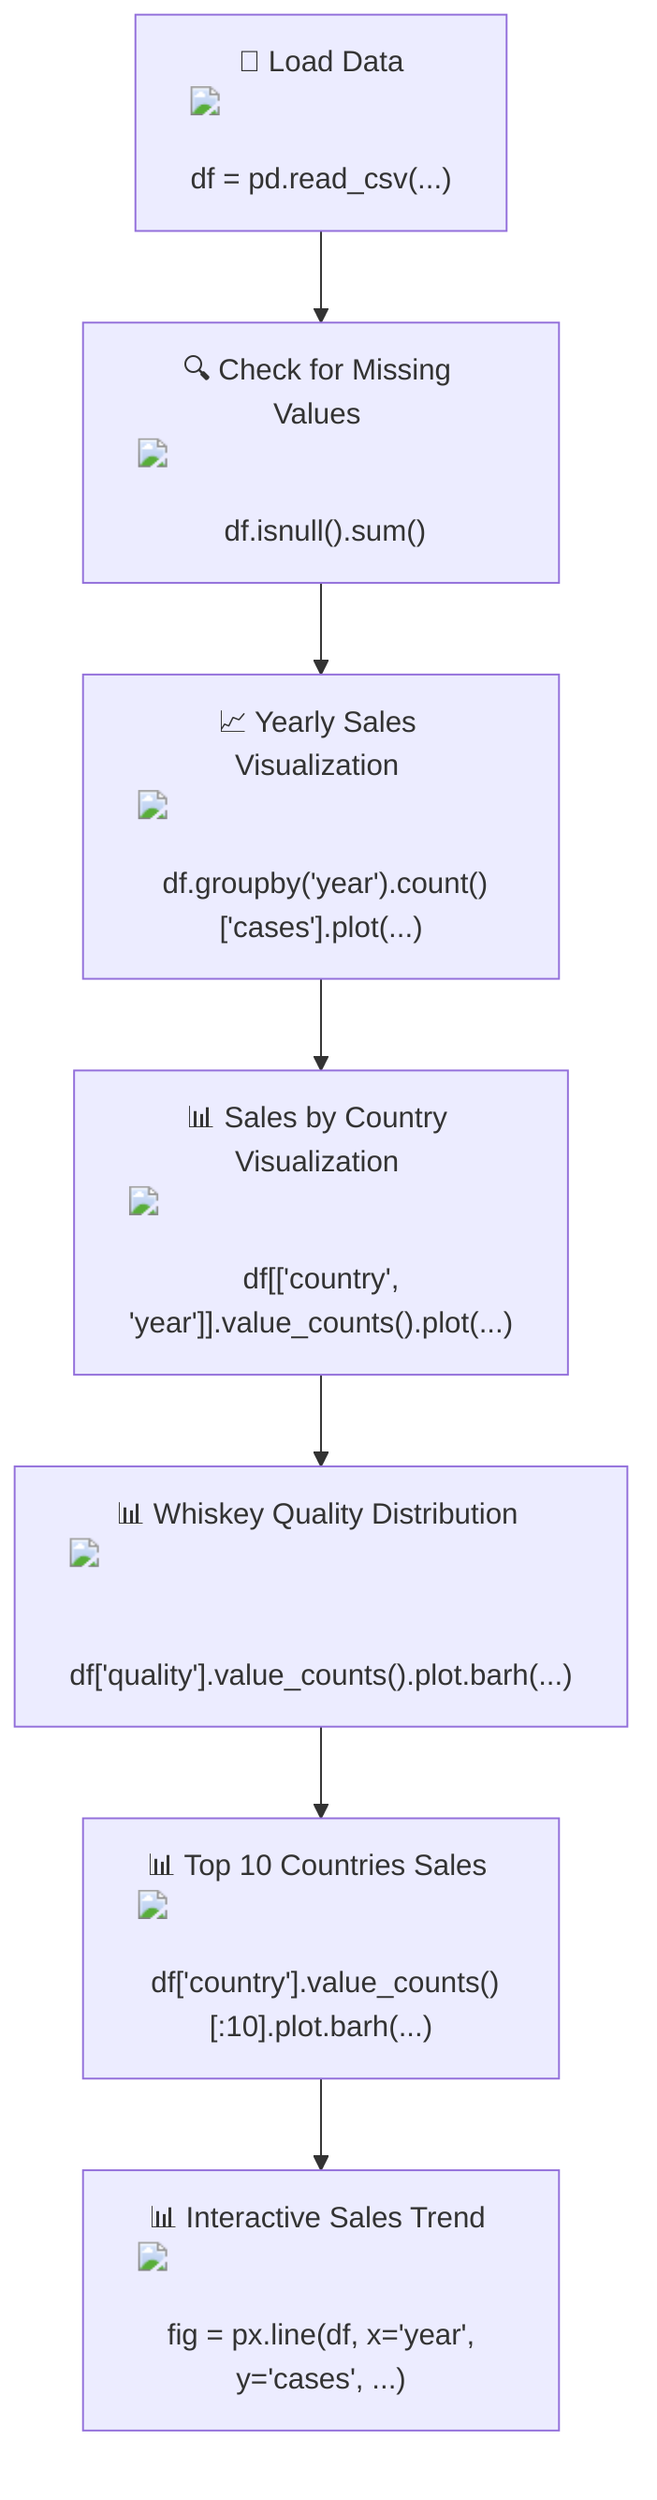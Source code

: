 flowchart TD
    A["📁 Load Data <img src='file.svg' /> <br/> df = pd.read_csv(...)"] --> B["🔍 Check for Missing Values <img src='table.svg' /> <br/> df.isnull().sum()"]
    B --> C["📈 Yearly Sales Visualization <img src='lineplot_template.svg' /> <br/> df.groupby('year').count()['cases'].plot(...)"]
    C --> D["📊 Sales by Country Visualization <img src='barplot_template.svg' /> <br/> df[['country', 'year']].value_counts().plot(...)"]
    D --> E["📊 Whiskey Quality Distribution <img src='barplot_template.svg' /> <br/> df['quality'].value_counts().plot.barh(...)"]
    E --> F["📊 Top 10 Countries Sales <img src='barplot_template.svg' /> <br/> df['country'].value_counts()[:10].plot.barh(...)"]
    F --> G["📊 Interactive Sales Trend <img src='lineplot_template.svg' /> <br/> fig = px.line(df, x='year', y='cases', ...)"]